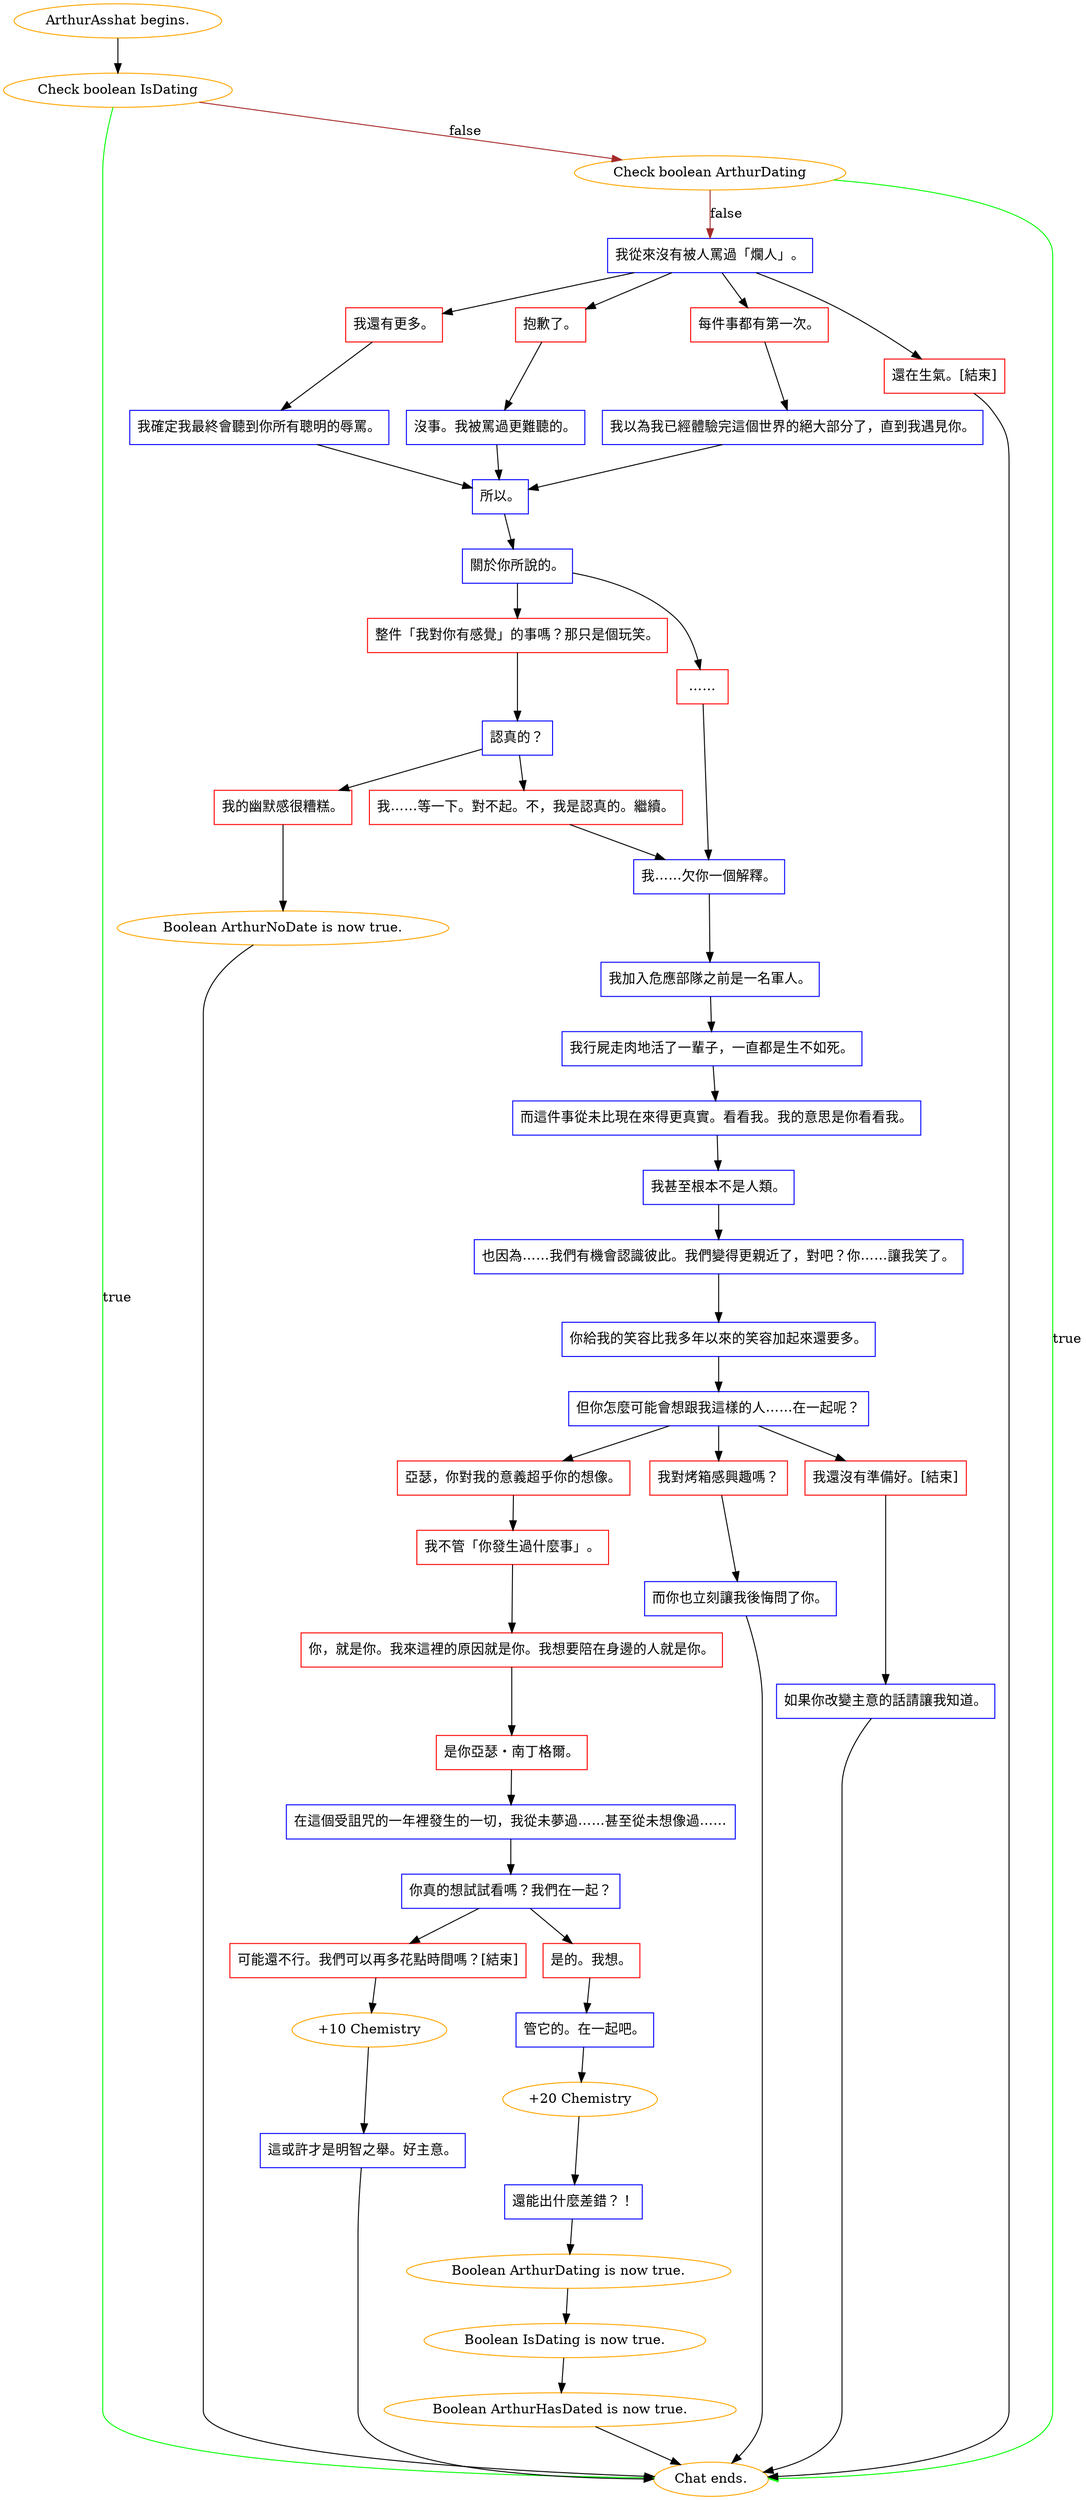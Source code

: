 digraph {
	"ArthurAsshat begins." [color=orange];
		"ArthurAsshat begins." -> j3976318622;
	j3976318622 [label="Check boolean IsDating",color=orange];
		j3976318622 -> "Chat ends." [label=true,color=green];
		j3976318622 -> j2438523578 [label=false,color=brown];
	"Chat ends." [color=orange];
	j2438523578 [label="Check boolean ArthurDating",color=orange];
		j2438523578 -> "Chat ends." [label=true,color=green];
		j2438523578 -> j336431326 [label=false,color=brown];
	j336431326 [label="我從來沒有被人罵過「爛人」。",shape=box,color=blue];
		j336431326 -> j1560402773;
		j336431326 -> j319544322;
		j336431326 -> j959488143;
		j336431326 -> j3891679147;
	j1560402773 [label="我還有更多。",shape=box,color=red];
		j1560402773 -> j3350237577;
	j319544322 [label="每件事都有第一次。",shape=box,color=red];
		j319544322 -> j3276288553;
	j959488143 [label="抱歉了。",shape=box,color=red];
		j959488143 -> j1708205969;
	j3891679147 [label="還在生氣。[結束]",shape=box,color=red];
		j3891679147 -> "Chat ends.";
	j3350237577 [label="我確定我最終會聽到你所有聰明的辱罵。",shape=box,color=blue];
		j3350237577 -> j120717433;
	j3276288553 [label="我以為我已經體驗完這個世界的絕大部分了，直到我遇見你。",shape=box,color=blue];
		j3276288553 -> j120717433;
	j1708205969 [label="沒事。我被罵過更難聽的。",shape=box,color=blue];
		j1708205969 -> j120717433;
	j120717433 [label="所以。",shape=box,color=blue];
		j120717433 -> j1687674633;
	j1687674633 [label="關於你所說的。",shape=box,color=blue];
		j1687674633 -> j1629280842;
		j1687674633 -> j1424655771;
	j1629280842 [label="整件「我對你有感覺」的事嗎？那只是個玩笑。",shape=box,color=red];
		j1629280842 -> j2909870692;
	j1424655771 [label="……",shape=box,color=red];
		j1424655771 -> j3402969363;
	j2909870692 [label="認真的？",shape=box,color=blue];
		j2909870692 -> j4163211788;
		j2909870692 -> j1434498866;
	j3402969363 [label="我……欠你一個解釋。",shape=box,color=blue];
		j3402969363 -> j4131869018;
	j4163211788 [label="我……等一下。對不起。不，我是認真的。繼續。",shape=box,color=red];
		j4163211788 -> j3402969363;
	j1434498866 [label="我的幽默感很糟糕。",shape=box,color=red];
		j1434498866 -> j2533691464;
	j4131869018 [label="我加入危應部隊之前是一名軍人。",shape=box,color=blue];
		j4131869018 -> j4181685535;
	j2533691464 [label="Boolean ArthurNoDate is now true.",color=orange];
		j2533691464 -> "Chat ends.";
	j4181685535 [label="我行屍走肉地活了一輩子，一直都是生不如死。",shape=box,color=blue];
		j4181685535 -> j786505490;
	j786505490 [label="而這件事從未比現在來得更真實。看看我。我的意思是你看看我。",shape=box,color=blue];
		j786505490 -> j4064381599;
	j4064381599 [label="我甚至根本不是人類。",shape=box,color=blue];
		j4064381599 -> j3656155690;
	j3656155690 [label="也因為……我們有機會認識彼此。我們變得更親近了，對吧？你……讓我笑了。",shape=box,color=blue];
		j3656155690 -> j4057506958;
	j4057506958 [label="你給我的笑容比我多年以來的笑容加起來還要多。",shape=box,color=blue];
		j4057506958 -> j1668459920;
	j1668459920 [label="但你怎麼可能會想跟我這樣的人……在一起呢？",shape=box,color=blue];
		j1668459920 -> j1227924408;
		j1668459920 -> j1561044771;
		j1668459920 -> j2485516219;
	j1227924408 [label="亞瑟，你對我的意義超乎你的想像。",shape=box,color=red];
		j1227924408 -> j3497320929;
	j1561044771 [label="我對烤箱感興趣嗎？",shape=box,color=red];
		j1561044771 -> j3941350831;
	j2485516219 [label="我還沒有準備好。[結束]",shape=box,color=red];
		j2485516219 -> j3644066749;
	j3497320929 [label="我不管「你發生過什麼事」。",shape=box,color=red];
		j3497320929 -> j4022962644;
	j3941350831 [label="而你也立刻讓我後悔問了你。",shape=box,color=blue];
		j3941350831 -> "Chat ends.";
	j3644066749 [label="如果你改變主意的話請讓我知道。",shape=box,color=blue];
		j3644066749 -> "Chat ends.";
	j4022962644 [label="你，就是你。我來這裡的原因就是你。我想要陪在身邊的人就是你。",shape=box,color=red];
		j4022962644 -> j2534251880;
	j2534251880 [label="是你亞瑟・南丁格爾。",shape=box,color=red];
		j2534251880 -> j2086349611;
	j2086349611 [label="在這個受詛咒的一年裡發生的一切，我從未夢過……甚至從未想像過……",shape=box,color=blue];
		j2086349611 -> j788965923;
	j788965923 [label="你真的想試試看嗎？我們在一起？",shape=box,color=blue];
		j788965923 -> j357343771;
		j788965923 -> j1525600683;
	j357343771 [label="是的。我想。",shape=box,color=red];
		j357343771 -> j3160637312;
	j1525600683 [label="可能還不行。我們可以再多花點時間嗎？[結束]",shape=box,color=red];
		j1525600683 -> j1440367963;
	j3160637312 [label="管它的。在一起吧。",shape=box,color=blue];
		j3160637312 -> j1194992124;
	j1440367963 [label="+10 Chemistry",color=orange];
		j1440367963 -> j3141756802;
	j1194992124 [label="+20 Chemistry",color=orange];
		j1194992124 -> j708916286;
	j3141756802 [label="這或許才是明智之舉。好主意。",shape=box,color=blue];
		j3141756802 -> "Chat ends.";
	j708916286 [label="還能出什麼差錯？！",shape=box,color=blue];
		j708916286 -> j3371696257;
	j3371696257 [label="Boolean ArthurDating is now true.",color=orange];
		j3371696257 -> j3139269659;
	j3139269659 [label="Boolean IsDating is now true.",color=orange];
		j3139269659 -> j3103123730;
	j3103123730 [label="Boolean ArthurHasDated is now true.",color=orange];
		j3103123730 -> "Chat ends.";
}